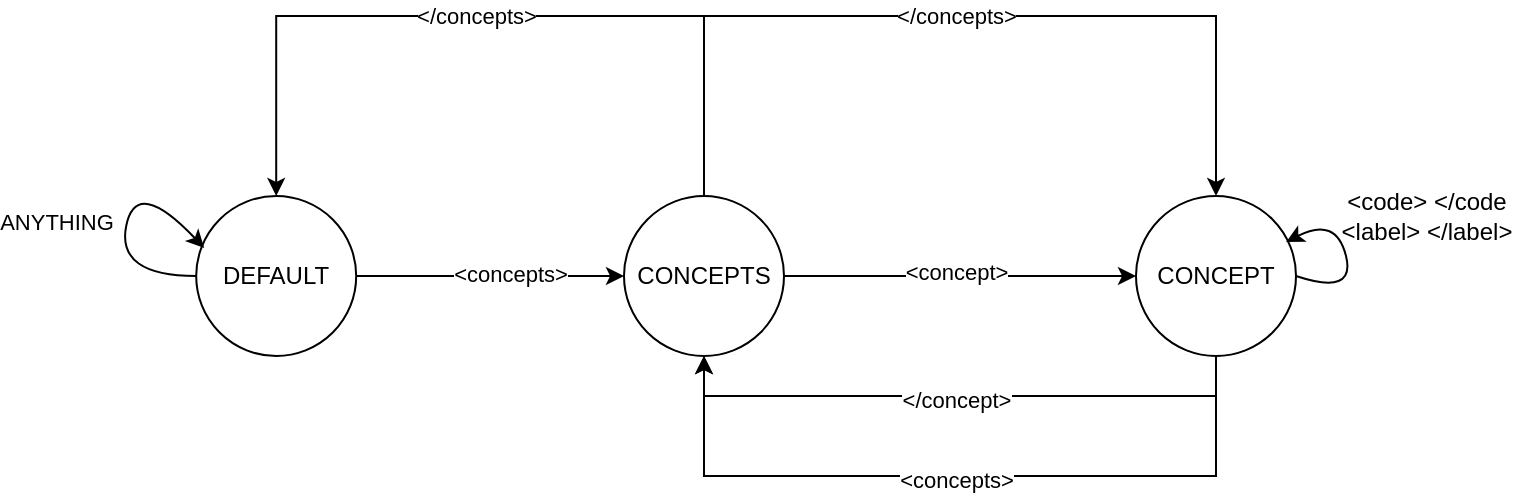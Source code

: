 <mxfile version="21.6.9">
  <diagram name="Página-1" id="FiOet96HrItMn_RVKv0E">
    <mxGraphModel dx="724" dy="371" grid="1" gridSize="10" guides="1" tooltips="1" connect="1" arrows="1" fold="1" page="1" pageScale="1" pageWidth="827" pageHeight="1169" math="0" shadow="0">
      <root>
        <mxCell id="0" />
        <mxCell id="1" parent="0" />
        <mxCell id="8ZEkZ_1gqcjGrcNvVuLw-6" style="edgeStyle=orthogonalEdgeStyle;rounded=0;orthogonalLoop=1;jettySize=auto;html=1;entryX=0;entryY=0.5;entryDx=0;entryDy=0;" edge="1" parent="1" source="8ZEkZ_1gqcjGrcNvVuLw-1" target="8ZEkZ_1gqcjGrcNvVuLw-2">
          <mxGeometry relative="1" as="geometry" />
        </mxCell>
        <mxCell id="8ZEkZ_1gqcjGrcNvVuLw-7" value="&lt;div&gt;&amp;lt;concepts&amp;gt;&lt;/div&gt;" style="edgeLabel;html=1;align=center;verticalAlign=middle;resizable=0;points=[];" vertex="1" connectable="0" parent="8ZEkZ_1gqcjGrcNvVuLw-6">
          <mxGeometry x="0.149" y="1" relative="1" as="geometry">
            <mxPoint as="offset" />
          </mxGeometry>
        </mxCell>
        <mxCell id="8ZEkZ_1gqcjGrcNvVuLw-1" value="DEFAULT" style="ellipse;whiteSpace=wrap;html=1;aspect=fixed;" vertex="1" parent="1">
          <mxGeometry x="120.1" y="200" width="80" height="80" as="geometry" />
        </mxCell>
        <mxCell id="8ZEkZ_1gqcjGrcNvVuLw-8" style="edgeStyle=orthogonalEdgeStyle;rounded=0;orthogonalLoop=1;jettySize=auto;html=1;" edge="1" parent="1" source="8ZEkZ_1gqcjGrcNvVuLw-2" target="8ZEkZ_1gqcjGrcNvVuLw-3">
          <mxGeometry relative="1" as="geometry" />
        </mxCell>
        <mxCell id="8ZEkZ_1gqcjGrcNvVuLw-9" value="&amp;lt;concept&amp;gt;" style="edgeLabel;html=1;align=center;verticalAlign=middle;resizable=0;points=[];" vertex="1" connectable="0" parent="8ZEkZ_1gqcjGrcNvVuLw-8">
          <mxGeometry x="0.239" y="2" relative="1" as="geometry">
            <mxPoint x="-23" as="offset" />
          </mxGeometry>
        </mxCell>
        <mxCell id="8ZEkZ_1gqcjGrcNvVuLw-19" style="edgeStyle=orthogonalEdgeStyle;rounded=0;orthogonalLoop=1;jettySize=auto;html=1;entryX=0.5;entryY=0;entryDx=0;entryDy=0;" edge="1" parent="1" source="8ZEkZ_1gqcjGrcNvVuLw-2" target="8ZEkZ_1gqcjGrcNvVuLw-3">
          <mxGeometry relative="1" as="geometry">
            <mxPoint x="374" y="150" as="targetPoint" />
            <Array as="points">
              <mxPoint x="374" y="110" />
              <mxPoint x="630" y="110" />
            </Array>
          </mxGeometry>
        </mxCell>
        <mxCell id="8ZEkZ_1gqcjGrcNvVuLw-20" value="&amp;lt;/concepts&amp;gt;" style="edgeLabel;html=1;align=center;verticalAlign=middle;resizable=0;points=[];" vertex="1" connectable="0" parent="8ZEkZ_1gqcjGrcNvVuLw-19">
          <mxGeometry x="-0.115" y="-2" relative="1" as="geometry">
            <mxPoint x="23" y="-2" as="offset" />
          </mxGeometry>
        </mxCell>
        <mxCell id="8ZEkZ_1gqcjGrcNvVuLw-21" style="edgeStyle=orthogonalEdgeStyle;rounded=0;orthogonalLoop=1;jettySize=auto;html=1;exitX=0.5;exitY=0;exitDx=0;exitDy=0;entryX=0.5;entryY=0;entryDx=0;entryDy=0;" edge="1" parent="1" source="8ZEkZ_1gqcjGrcNvVuLw-2" target="8ZEkZ_1gqcjGrcNvVuLw-1">
          <mxGeometry relative="1" as="geometry">
            <Array as="points">
              <mxPoint x="374" y="110" />
              <mxPoint x="160" y="110" />
            </Array>
          </mxGeometry>
        </mxCell>
        <mxCell id="8ZEkZ_1gqcjGrcNvVuLw-23" value="&amp;lt;/concepts&amp;gt;" style="edgeLabel;html=1;align=center;verticalAlign=middle;resizable=0;points=[];" vertex="1" connectable="0" parent="8ZEkZ_1gqcjGrcNvVuLw-21">
          <mxGeometry x="-0.243" y="-4" relative="1" as="geometry">
            <mxPoint x="-55" y="4" as="offset" />
          </mxGeometry>
        </mxCell>
        <mxCell id="8ZEkZ_1gqcjGrcNvVuLw-2" value="&lt;div&gt;CONCEPTS&lt;/div&gt;" style="ellipse;whiteSpace=wrap;html=1;aspect=fixed;" vertex="1" parent="1">
          <mxGeometry x="334" y="200" width="80" height="80" as="geometry" />
        </mxCell>
        <mxCell id="8ZEkZ_1gqcjGrcNvVuLw-15" style="edgeStyle=orthogonalEdgeStyle;rounded=0;orthogonalLoop=1;jettySize=auto;html=1;entryX=0.5;entryY=1;entryDx=0;entryDy=0;" edge="1" parent="1" source="8ZEkZ_1gqcjGrcNvVuLw-3" target="8ZEkZ_1gqcjGrcNvVuLw-2">
          <mxGeometry relative="1" as="geometry">
            <mxPoint x="600" y="340" as="targetPoint" />
            <Array as="points">
              <mxPoint x="630" y="300" />
              <mxPoint x="374" y="300" />
            </Array>
          </mxGeometry>
        </mxCell>
        <mxCell id="8ZEkZ_1gqcjGrcNvVuLw-16" value="&lt;div&gt;&amp;lt;/concept&amp;gt;&lt;/div&gt;" style="edgeLabel;html=1;align=center;verticalAlign=middle;resizable=0;points=[];" vertex="1" connectable="0" parent="8ZEkZ_1gqcjGrcNvVuLw-15">
          <mxGeometry x="0.392" y="2" relative="1" as="geometry">
            <mxPoint x="56" as="offset" />
          </mxGeometry>
        </mxCell>
        <mxCell id="8ZEkZ_1gqcjGrcNvVuLw-17" style="edgeStyle=orthogonalEdgeStyle;rounded=0;orthogonalLoop=1;jettySize=auto;html=1;exitX=0.5;exitY=1;exitDx=0;exitDy=0;entryX=0.5;entryY=1;entryDx=0;entryDy=0;" edge="1" parent="1" source="8ZEkZ_1gqcjGrcNvVuLw-3" target="8ZEkZ_1gqcjGrcNvVuLw-2">
          <mxGeometry relative="1" as="geometry">
            <mxPoint x="630" y="350" as="targetPoint" />
            <Array as="points">
              <mxPoint x="630" y="340" />
              <mxPoint x="374" y="340" />
            </Array>
          </mxGeometry>
        </mxCell>
        <mxCell id="8ZEkZ_1gqcjGrcNvVuLw-18" value="&amp;lt;concepts&amp;gt;" style="edgeLabel;html=1;align=center;verticalAlign=middle;resizable=0;points=[];" vertex="1" connectable="0" parent="8ZEkZ_1gqcjGrcNvVuLw-17">
          <mxGeometry x="0.09" y="2" relative="1" as="geometry">
            <mxPoint x="15" as="offset" />
          </mxGeometry>
        </mxCell>
        <mxCell id="8ZEkZ_1gqcjGrcNvVuLw-3" value="&lt;div&gt;CONCEPT&lt;/div&gt;" style="ellipse;whiteSpace=wrap;html=1;aspect=fixed;" vertex="1" parent="1">
          <mxGeometry x="590" y="200" width="80" height="80" as="geometry" />
        </mxCell>
        <mxCell id="8ZEkZ_1gqcjGrcNvVuLw-4" value="" style="curved=1;endArrow=classic;html=1;rounded=0;exitX=0;exitY=0.5;exitDx=0;exitDy=0;entryX=0.05;entryY=0.325;entryDx=0;entryDy=0;entryPerimeter=0;" edge="1" parent="1" source="8ZEkZ_1gqcjGrcNvVuLw-1" target="8ZEkZ_1gqcjGrcNvVuLw-1">
          <mxGeometry width="50" height="50" relative="1" as="geometry">
            <mxPoint x="40.1" y="240" as="sourcePoint" />
            <mxPoint x="90.1" y="190" as="targetPoint" />
            <Array as="points">
              <mxPoint x="80.1" y="240" />
              <mxPoint x="90.1" y="190" />
            </Array>
          </mxGeometry>
        </mxCell>
        <mxCell id="8ZEkZ_1gqcjGrcNvVuLw-5" value="&lt;div&gt;ANYTHING&lt;/div&gt;&lt;div&gt;&lt;br&gt;&lt;/div&gt;" style="edgeLabel;html=1;align=center;verticalAlign=middle;resizable=0;points=[];" vertex="1" connectable="0" parent="8ZEkZ_1gqcjGrcNvVuLw-4">
          <mxGeometry x="0.002" y="1" relative="1" as="geometry">
            <mxPoint x="-35" y="10" as="offset" />
          </mxGeometry>
        </mxCell>
        <mxCell id="8ZEkZ_1gqcjGrcNvVuLw-13" value="" style="curved=1;endArrow=classic;html=1;rounded=0;exitX=1;exitY=0.5;exitDx=0;exitDy=0;entryX=0.938;entryY=0.288;entryDx=0;entryDy=0;entryPerimeter=0;" edge="1" parent="1" source="8ZEkZ_1gqcjGrcNvVuLw-3" target="8ZEkZ_1gqcjGrcNvVuLw-3">
          <mxGeometry width="50" height="50" relative="1" as="geometry">
            <mxPoint x="710" y="230" as="sourcePoint" />
            <mxPoint x="760" y="180" as="targetPoint" />
            <Array as="points">
              <mxPoint x="700" y="250" />
              <mxPoint x="690" y="210" />
            </Array>
          </mxGeometry>
        </mxCell>
        <mxCell id="8ZEkZ_1gqcjGrcNvVuLw-14" value="&lt;div&gt;&amp;lt;code&amp;gt; &amp;lt;/code&lt;/div&gt;&lt;div&gt;&amp;lt;label&amp;gt; &amp;lt;/label&amp;gt;&lt;/div&gt;" style="text;html=1;align=center;verticalAlign=middle;resizable=0;points=[];autosize=1;strokeColor=none;fillColor=none;" vertex="1" parent="1">
          <mxGeometry x="680" y="190" width="110" height="40" as="geometry" />
        </mxCell>
      </root>
    </mxGraphModel>
  </diagram>
</mxfile>
